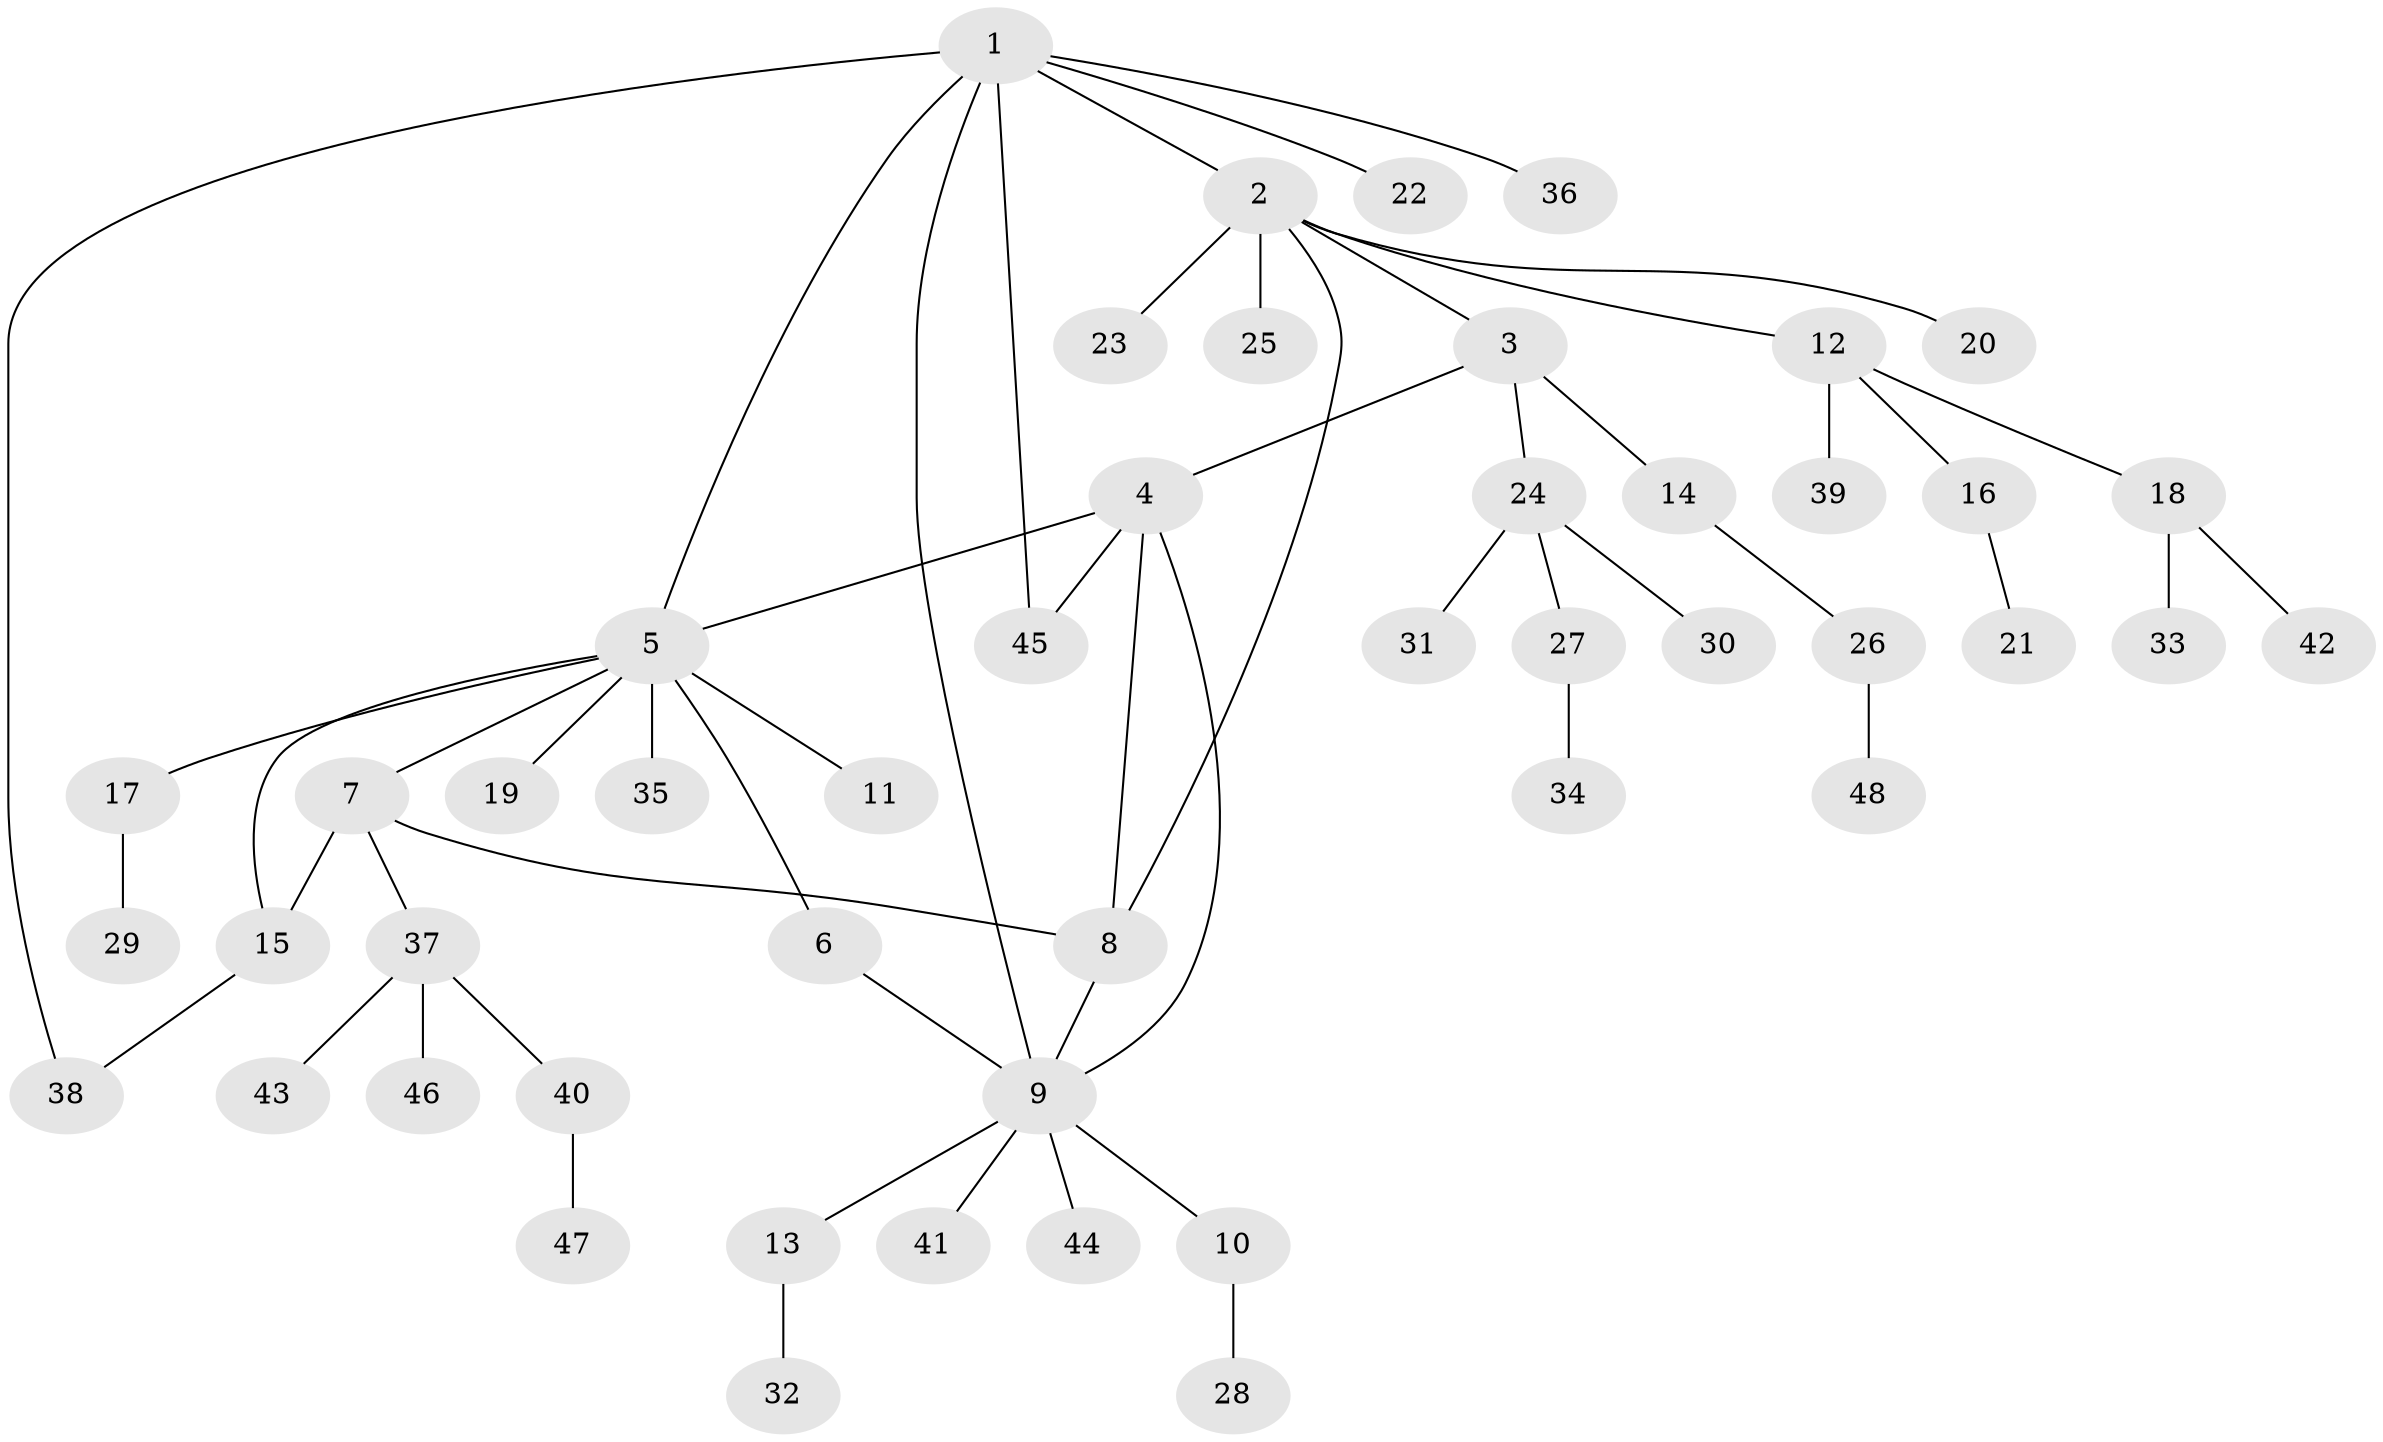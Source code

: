 // coarse degree distribution, {12: 0.030303030303030304, 7: 0.030303030303030304, 9: 0.030303030303030304, 2: 0.15151515151515152, 5: 0.030303030303030304, 8: 0.030303030303030304, 1: 0.6060606060606061, 3: 0.09090909090909091}
// Generated by graph-tools (version 1.1) at 2025/42/03/06/25 10:42:07]
// undirected, 48 vertices, 56 edges
graph export_dot {
graph [start="1"]
  node [color=gray90,style=filled];
  1;
  2;
  3;
  4;
  5;
  6;
  7;
  8;
  9;
  10;
  11;
  12;
  13;
  14;
  15;
  16;
  17;
  18;
  19;
  20;
  21;
  22;
  23;
  24;
  25;
  26;
  27;
  28;
  29;
  30;
  31;
  32;
  33;
  34;
  35;
  36;
  37;
  38;
  39;
  40;
  41;
  42;
  43;
  44;
  45;
  46;
  47;
  48;
  1 -- 2;
  1 -- 5;
  1 -- 9;
  1 -- 22;
  1 -- 36;
  1 -- 38;
  1 -- 45;
  2 -- 3;
  2 -- 8;
  2 -- 12;
  2 -- 20;
  2 -- 23;
  2 -- 25;
  3 -- 4;
  3 -- 14;
  3 -- 24;
  4 -- 5;
  4 -- 8;
  4 -- 9;
  4 -- 45;
  5 -- 6;
  5 -- 7;
  5 -- 11;
  5 -- 15;
  5 -- 17;
  5 -- 19;
  5 -- 35;
  6 -- 9;
  7 -- 8;
  7 -- 15;
  7 -- 37;
  8 -- 9;
  9 -- 10;
  9 -- 13;
  9 -- 41;
  9 -- 44;
  10 -- 28;
  12 -- 16;
  12 -- 18;
  12 -- 39;
  13 -- 32;
  14 -- 26;
  15 -- 38;
  16 -- 21;
  17 -- 29;
  18 -- 33;
  18 -- 42;
  24 -- 27;
  24 -- 30;
  24 -- 31;
  26 -- 48;
  27 -- 34;
  37 -- 40;
  37 -- 43;
  37 -- 46;
  40 -- 47;
}
